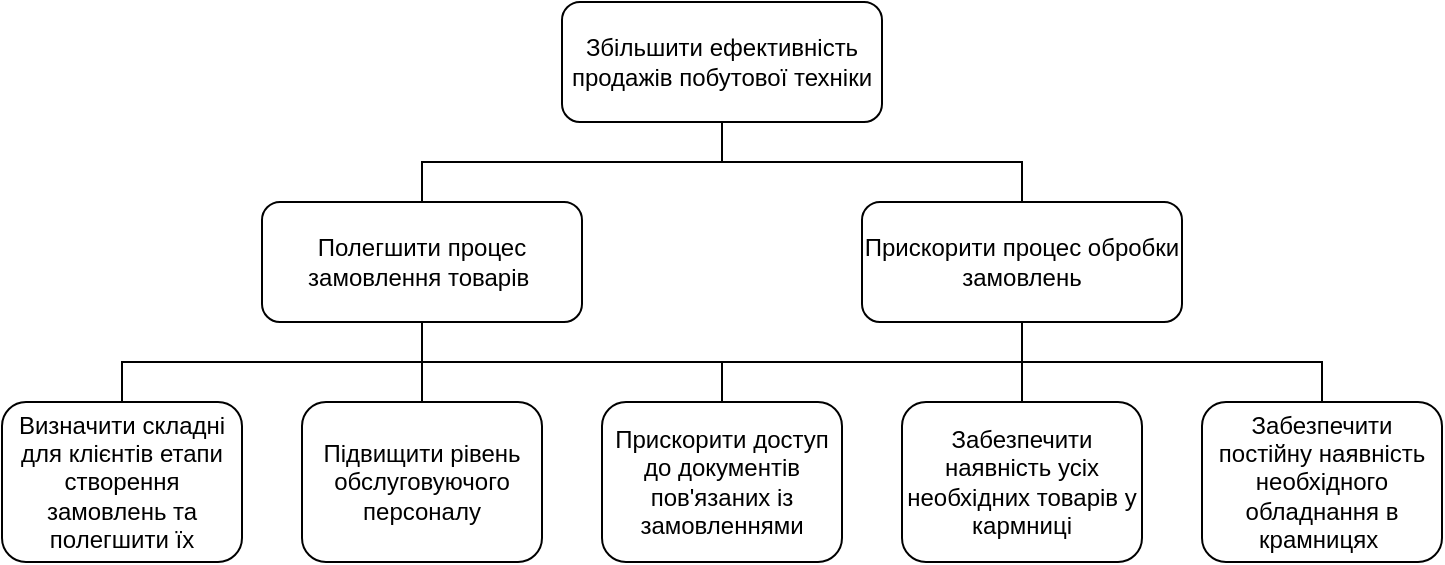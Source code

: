 <mxfile version="22.1.5" type="github">
  <diagram name="Страница — 1" id="abeItS0DTZ43whYvkSR8">
    <mxGraphModel dx="988" dy="532" grid="1" gridSize="10" guides="1" tooltips="1" connect="1" arrows="1" fold="1" page="1" pageScale="1" pageWidth="827" pageHeight="1169" math="0" shadow="0">
      <root>
        <mxCell id="0" />
        <mxCell id="1" parent="0" />
        <mxCell id="w6v1x1wFfDmxcHy3iJqM-1" value="Збільшити ефективність продажів побутової техніки" style="rounded=1;whiteSpace=wrap;html=1;" vertex="1" parent="1">
          <mxGeometry x="300" y="160" width="160" height="60" as="geometry" />
        </mxCell>
        <mxCell id="w6v1x1wFfDmxcHy3iJqM-2" value="Полегшити процес замовлення товарів&amp;nbsp;" style="rounded=1;whiteSpace=wrap;html=1;" vertex="1" parent="1">
          <mxGeometry x="150" y="260" width="160" height="60" as="geometry" />
        </mxCell>
        <mxCell id="w6v1x1wFfDmxcHy3iJqM-3" value="Прискорити процес обробки замовлень" style="rounded=1;whiteSpace=wrap;html=1;" vertex="1" parent="1">
          <mxGeometry x="450" y="260" width="160" height="60" as="geometry" />
        </mxCell>
        <mxCell id="w6v1x1wFfDmxcHy3iJqM-4" value="" style="endArrow=none;html=1;rounded=0;entryX=0.5;entryY=1;entryDx=0;entryDy=0;exitX=0.5;exitY=0;exitDx=0;exitDy=0;edgeStyle=orthogonalEdgeStyle;" edge="1" parent="1" source="w6v1x1wFfDmxcHy3iJqM-2" target="w6v1x1wFfDmxcHy3iJqM-1">
          <mxGeometry width="50" height="50" relative="1" as="geometry">
            <mxPoint x="300" y="280" as="sourcePoint" />
            <mxPoint x="350" y="230" as="targetPoint" />
          </mxGeometry>
        </mxCell>
        <mxCell id="w6v1x1wFfDmxcHy3iJqM-5" value="" style="endArrow=none;html=1;rounded=0;entryX=0.5;entryY=1;entryDx=0;entryDy=0;exitX=0.5;exitY=0;exitDx=0;exitDy=0;edgeStyle=orthogonalEdgeStyle;" edge="1" parent="1" source="w6v1x1wFfDmxcHy3iJqM-3" target="w6v1x1wFfDmxcHy3iJqM-1">
          <mxGeometry width="50" height="50" relative="1" as="geometry">
            <mxPoint x="270" y="270" as="sourcePoint" />
            <mxPoint x="390" y="230" as="targetPoint" />
          </mxGeometry>
        </mxCell>
        <mxCell id="w6v1x1wFfDmxcHy3iJqM-6" value="Визначити складні для клієнтів етапи створення замовлень та полегшити їх" style="rounded=1;whiteSpace=wrap;html=1;" vertex="1" parent="1">
          <mxGeometry x="20" y="360" width="120" height="80" as="geometry" />
        </mxCell>
        <mxCell id="w6v1x1wFfDmxcHy3iJqM-7" value="Підвищити рівень обслуговуючого персоналу" style="rounded=1;whiteSpace=wrap;html=1;" vertex="1" parent="1">
          <mxGeometry x="170" y="360" width="120" height="80" as="geometry" />
        </mxCell>
        <mxCell id="w6v1x1wFfDmxcHy3iJqM-8" value="Прискорити доступ до документів пов&#39;язаних із замовленнями" style="rounded=1;whiteSpace=wrap;html=1;" vertex="1" parent="1">
          <mxGeometry x="320" y="360" width="120" height="80" as="geometry" />
        </mxCell>
        <mxCell id="w6v1x1wFfDmxcHy3iJqM-9" value="Забезпечити наявність усіх необхідних товарів у кармниці" style="rounded=1;whiteSpace=wrap;html=1;" vertex="1" parent="1">
          <mxGeometry x="470" y="360" width="120" height="80" as="geometry" />
        </mxCell>
        <mxCell id="w6v1x1wFfDmxcHy3iJqM-10" value="Забезпечити постійну наявність необхідного обладнання в крамницях&amp;nbsp;" style="rounded=1;whiteSpace=wrap;html=1;" vertex="1" parent="1">
          <mxGeometry x="620" y="360" width="120" height="80" as="geometry" />
        </mxCell>
        <mxCell id="w6v1x1wFfDmxcHy3iJqM-11" value="" style="endArrow=none;html=1;rounded=0;entryX=0.5;entryY=1;entryDx=0;entryDy=0;exitX=0.5;exitY=0;exitDx=0;exitDy=0;edgeStyle=orthogonalEdgeStyle;" edge="1" parent="1" source="w6v1x1wFfDmxcHy3iJqM-6" target="w6v1x1wFfDmxcHy3iJqM-2">
          <mxGeometry width="50" height="50" relative="1" as="geometry">
            <mxPoint x="240" y="270" as="sourcePoint" />
            <mxPoint x="390" y="230" as="targetPoint" />
          </mxGeometry>
        </mxCell>
        <mxCell id="w6v1x1wFfDmxcHy3iJqM-12" value="" style="endArrow=none;html=1;rounded=0;entryX=0.5;entryY=1;entryDx=0;entryDy=0;exitX=0.5;exitY=0;exitDx=0;exitDy=0;edgeStyle=orthogonalEdgeStyle;" edge="1" parent="1" source="w6v1x1wFfDmxcHy3iJqM-7" target="w6v1x1wFfDmxcHy3iJqM-2">
          <mxGeometry width="50" height="50" relative="1" as="geometry">
            <mxPoint x="90" y="370" as="sourcePoint" />
            <mxPoint x="240" y="330" as="targetPoint" />
          </mxGeometry>
        </mxCell>
        <mxCell id="w6v1x1wFfDmxcHy3iJqM-13" value="" style="endArrow=none;html=1;rounded=0;entryX=0.5;entryY=1;entryDx=0;entryDy=0;exitX=0.5;exitY=0;exitDx=0;exitDy=0;edgeStyle=orthogonalEdgeStyle;" edge="1" parent="1" source="w6v1x1wFfDmxcHy3iJqM-8" target="w6v1x1wFfDmxcHy3iJqM-2">
          <mxGeometry width="50" height="50" relative="1" as="geometry">
            <mxPoint x="240" y="370" as="sourcePoint" />
            <mxPoint x="240" y="330" as="targetPoint" />
          </mxGeometry>
        </mxCell>
        <mxCell id="w6v1x1wFfDmxcHy3iJqM-14" value="" style="endArrow=none;html=1;rounded=0;entryX=0.5;entryY=1;entryDx=0;entryDy=0;exitX=0.5;exitY=0;exitDx=0;exitDy=0;edgeStyle=orthogonalEdgeStyle;" edge="1" parent="1" source="w6v1x1wFfDmxcHy3iJqM-8" target="w6v1x1wFfDmxcHy3iJqM-3">
          <mxGeometry width="50" height="50" relative="1" as="geometry">
            <mxPoint x="390" y="370" as="sourcePoint" />
            <mxPoint x="240" y="330" as="targetPoint" />
          </mxGeometry>
        </mxCell>
        <mxCell id="w6v1x1wFfDmxcHy3iJqM-15" value="" style="endArrow=none;html=1;rounded=0;entryX=0.5;entryY=1;entryDx=0;entryDy=0;exitX=0.5;exitY=0;exitDx=0;exitDy=0;edgeStyle=orthogonalEdgeStyle;" edge="1" parent="1" source="w6v1x1wFfDmxcHy3iJqM-9" target="w6v1x1wFfDmxcHy3iJqM-3">
          <mxGeometry width="50" height="50" relative="1" as="geometry">
            <mxPoint x="390" y="370" as="sourcePoint" />
            <mxPoint x="540" y="330" as="targetPoint" />
          </mxGeometry>
        </mxCell>
        <mxCell id="w6v1x1wFfDmxcHy3iJqM-16" value="" style="endArrow=none;html=1;rounded=0;entryX=0.5;entryY=1;entryDx=0;entryDy=0;exitX=0.5;exitY=0;exitDx=0;exitDy=0;edgeStyle=orthogonalEdgeStyle;" edge="1" parent="1" source="w6v1x1wFfDmxcHy3iJqM-10" target="w6v1x1wFfDmxcHy3iJqM-3">
          <mxGeometry width="50" height="50" relative="1" as="geometry">
            <mxPoint x="540" y="370" as="sourcePoint" />
            <mxPoint x="540" y="330" as="targetPoint" />
          </mxGeometry>
        </mxCell>
      </root>
    </mxGraphModel>
  </diagram>
</mxfile>
